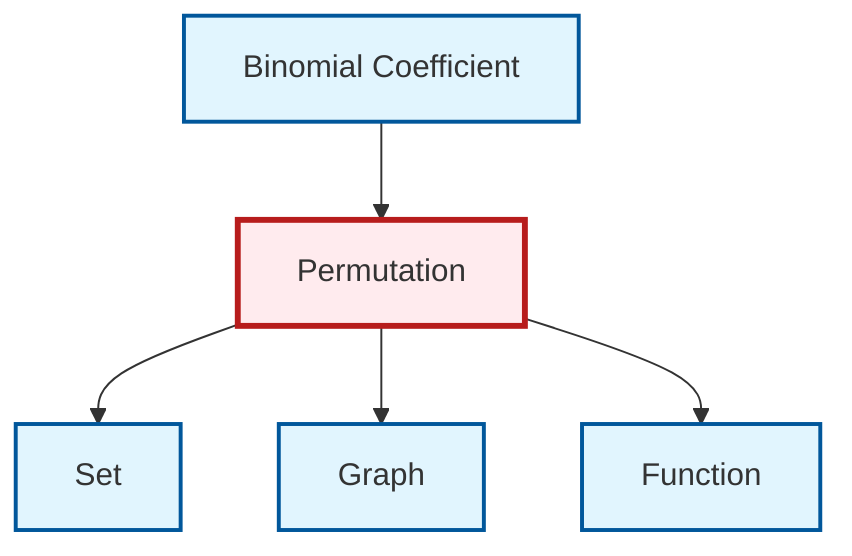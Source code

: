 graph TD
    classDef definition fill:#e1f5fe,stroke:#01579b,stroke-width:2px
    classDef theorem fill:#f3e5f5,stroke:#4a148c,stroke-width:2px
    classDef axiom fill:#fff3e0,stroke:#e65100,stroke-width:2px
    classDef example fill:#e8f5e9,stroke:#1b5e20,stroke-width:2px
    classDef current fill:#ffebee,stroke:#b71c1c,stroke-width:3px
    def-binomial-coefficient["Binomial Coefficient"]:::definition
    def-function["Function"]:::definition
    def-set["Set"]:::definition
    def-permutation["Permutation"]:::definition
    def-graph["Graph"]:::definition
    def-permutation --> def-set
    def-binomial-coefficient --> def-permutation
    def-permutation --> def-graph
    def-permutation --> def-function
    class def-permutation current